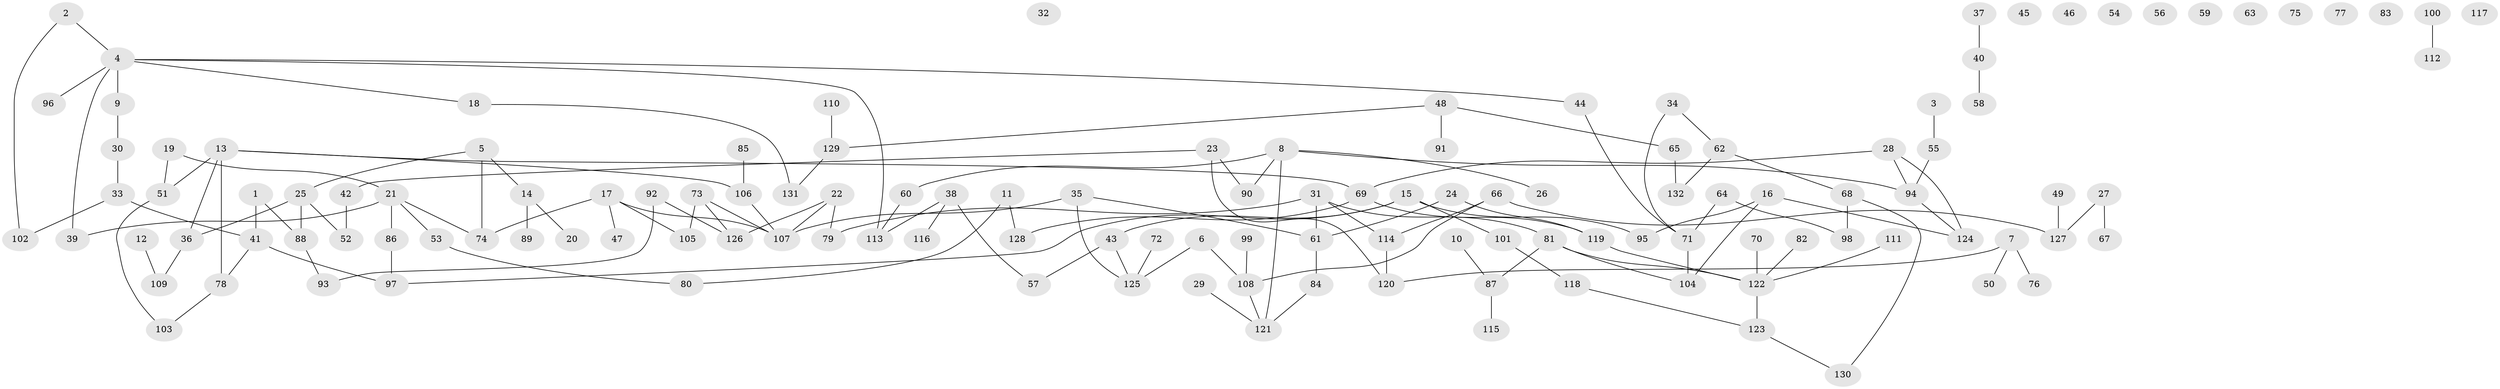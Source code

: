 // Generated by graph-tools (version 1.1) at 2025/49/03/09/25 03:49:06]
// undirected, 132 vertices, 148 edges
graph export_dot {
graph [start="1"]
  node [color=gray90,style=filled];
  1;
  2;
  3;
  4;
  5;
  6;
  7;
  8;
  9;
  10;
  11;
  12;
  13;
  14;
  15;
  16;
  17;
  18;
  19;
  20;
  21;
  22;
  23;
  24;
  25;
  26;
  27;
  28;
  29;
  30;
  31;
  32;
  33;
  34;
  35;
  36;
  37;
  38;
  39;
  40;
  41;
  42;
  43;
  44;
  45;
  46;
  47;
  48;
  49;
  50;
  51;
  52;
  53;
  54;
  55;
  56;
  57;
  58;
  59;
  60;
  61;
  62;
  63;
  64;
  65;
  66;
  67;
  68;
  69;
  70;
  71;
  72;
  73;
  74;
  75;
  76;
  77;
  78;
  79;
  80;
  81;
  82;
  83;
  84;
  85;
  86;
  87;
  88;
  89;
  90;
  91;
  92;
  93;
  94;
  95;
  96;
  97;
  98;
  99;
  100;
  101;
  102;
  103;
  104;
  105;
  106;
  107;
  108;
  109;
  110;
  111;
  112;
  113;
  114;
  115;
  116;
  117;
  118;
  119;
  120;
  121;
  122;
  123;
  124;
  125;
  126;
  127;
  128;
  129;
  130;
  131;
  132;
  1 -- 41;
  1 -- 88;
  2 -- 4;
  2 -- 102;
  3 -- 55;
  4 -- 9;
  4 -- 18;
  4 -- 39;
  4 -- 44;
  4 -- 96;
  4 -- 113;
  5 -- 14;
  5 -- 25;
  5 -- 74;
  6 -- 108;
  6 -- 125;
  7 -- 50;
  7 -- 76;
  7 -- 120;
  8 -- 26;
  8 -- 60;
  8 -- 90;
  8 -- 94;
  8 -- 121;
  9 -- 30;
  10 -- 87;
  11 -- 80;
  11 -- 128;
  12 -- 109;
  13 -- 36;
  13 -- 51;
  13 -- 69;
  13 -- 78;
  13 -- 106;
  14 -- 20;
  14 -- 89;
  15 -- 43;
  15 -- 95;
  15 -- 97;
  15 -- 101;
  16 -- 95;
  16 -- 104;
  16 -- 124;
  17 -- 47;
  17 -- 74;
  17 -- 105;
  17 -- 107;
  18 -- 131;
  19 -- 21;
  19 -- 51;
  21 -- 39;
  21 -- 53;
  21 -- 74;
  21 -- 86;
  22 -- 79;
  22 -- 107;
  22 -- 126;
  23 -- 42;
  23 -- 90;
  23 -- 120;
  24 -- 61;
  24 -- 119;
  25 -- 36;
  25 -- 52;
  25 -- 88;
  27 -- 67;
  27 -- 127;
  28 -- 69;
  28 -- 94;
  28 -- 124;
  29 -- 121;
  30 -- 33;
  31 -- 61;
  31 -- 79;
  31 -- 81;
  31 -- 114;
  33 -- 41;
  33 -- 102;
  34 -- 62;
  34 -- 71;
  35 -- 61;
  35 -- 107;
  35 -- 125;
  36 -- 109;
  37 -- 40;
  38 -- 57;
  38 -- 113;
  38 -- 116;
  40 -- 58;
  41 -- 78;
  41 -- 97;
  42 -- 52;
  43 -- 57;
  43 -- 125;
  44 -- 71;
  48 -- 65;
  48 -- 91;
  48 -- 129;
  49 -- 127;
  51 -- 103;
  53 -- 80;
  55 -- 94;
  60 -- 113;
  61 -- 84;
  62 -- 68;
  62 -- 132;
  64 -- 71;
  64 -- 98;
  65 -- 132;
  66 -- 108;
  66 -- 114;
  66 -- 127;
  68 -- 98;
  68 -- 130;
  69 -- 119;
  69 -- 128;
  70 -- 122;
  71 -- 104;
  72 -- 125;
  73 -- 105;
  73 -- 107;
  73 -- 126;
  78 -- 103;
  81 -- 87;
  81 -- 104;
  81 -- 122;
  82 -- 122;
  84 -- 121;
  85 -- 106;
  86 -- 97;
  87 -- 115;
  88 -- 93;
  92 -- 93;
  92 -- 126;
  94 -- 124;
  99 -- 108;
  100 -- 112;
  101 -- 118;
  106 -- 107;
  108 -- 121;
  110 -- 129;
  111 -- 122;
  114 -- 120;
  118 -- 123;
  119 -- 122;
  122 -- 123;
  123 -- 130;
  129 -- 131;
}
